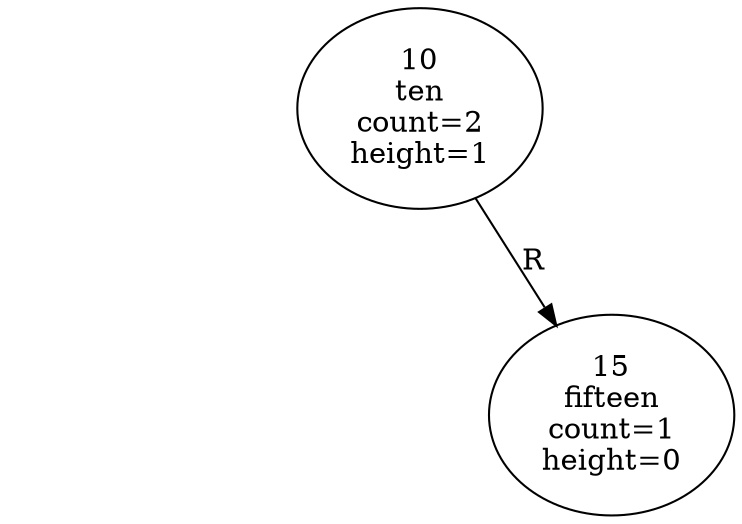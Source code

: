 digraph {
  node_1442407170 [label="10\nten\ncount=2\nheight=1"];
  node_1442407170 -> node_1442407170_L [style=invis];
node_1442407170_L [style=invis];
  node_1442407170 -> node_1028566121 [label=R taildir=se];
  node_1028566121 [label="15\nfifteen\ncount=1\nheight=0"];
}
